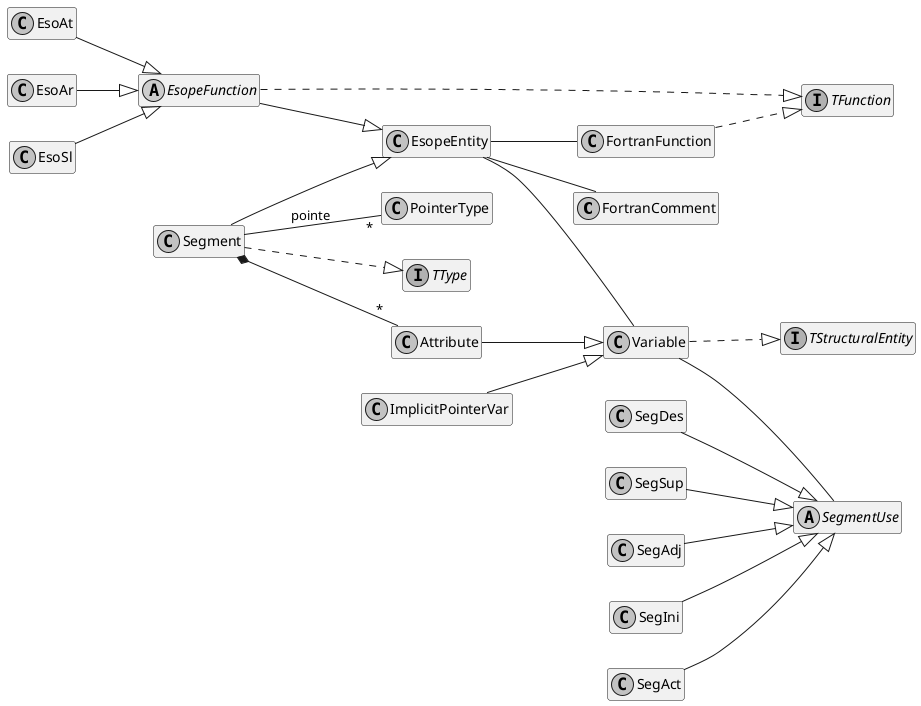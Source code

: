 @startuml

skinparam monochrome true

left to right direction

hide members

class FortranComment
class FortranFunction
class EsopeEntity
abstract EsopeFunction
class Segment
class Attribute
class EsoAt
class EsoAr
class EsoSl
abstract SegmentUse
class SegIni
class SegAct
class SegDes
class SegSup
class SegAdj
class ImplicitPointerVar
class PointerType
class Variable
interface TType
interface TFunction
interface TStructuralEntity

EsopeEntity -- FortranComment
EsopeEntity -- FortranFunction
EsopeEntity -- Variable

FortranFunction ..|> TFunction
EsopeFunction ..|> TFunction

EsopeFunction --|> EsopeEntity
EsoAt --|> EsopeFunction
EsoAr --|> EsopeFunction
EsoSl --|> EsopeFunction

Segment --|> EsopeEntity

Segment *-- "*" Attribute
Segment -- "*" PointerType: pointe
Segment ..|> TType

Attribute --|> Variable
Variable ..|> TStructuralEntity
ImplicitPointerVar --|> Variable

Variable -- SegmentUse

SegAct --|> SegmentUse
SegAdj --|> SegmentUse
SegDes --|> SegmentUse
SegIni --|> SegmentUse
SegSup --|> SegmentUse



@enduml

